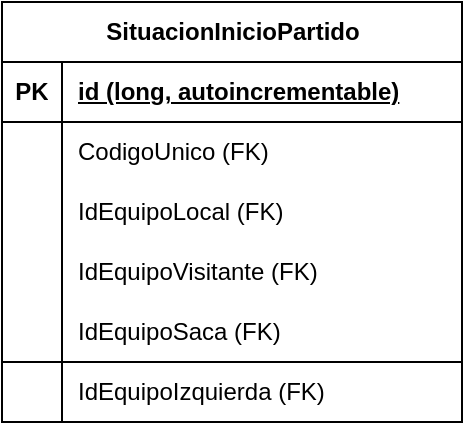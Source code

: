 <mxfile>
    <diagram id="fm2uet7lAsO5M421QCyx" name="Page-1">
        <mxGraphModel dx="1033" dy="1161" grid="1" gridSize="10" guides="1" tooltips="1" connect="1" arrows="1" fold="1" page="1" pageScale="0.25" pageWidth="230" pageHeight="150" math="0" shadow="0">
            <root>
                <mxCell id="0"/>
                <mxCell id="1" parent="0"/>
                <mxCell id="41" value="" style="rounded=0;whiteSpace=wrap;html=1;fillColor=light-dark(#FFFFFF,#FFFFFF);" parent="1" vertex="1">
                    <mxGeometry width="230" height="180" as="geometry"/>
                </mxCell>
                <mxCell id="6" value="SituacionInicioPartido" style="shape=table;startSize=30;container=1;collapsible=1;childLayout=tableLayout;fixedRows=1;rowLines=0;fontStyle=1;align=center;resizeLast=1;strokeColor=light-dark(#000000,#000000);swimlaneFillColor=light-dark(transparent,#FFFFFF);fontColor=light-dark(#000000,#000000);fillColor=light-dark(#FFFFFF,#FFFFFF);fillStyle=solid;html=1;" parent="1" vertex="1">
                    <mxGeometry width="230" height="210" as="geometry"/>
                </mxCell>
                <mxCell id="7" value="" style="shape=tableRow;horizontal=0;startSize=0;swimlaneHead=0;swimlaneBody=0;fillColor=none;collapsible=0;dropTarget=0;points=[[0,0.5],[1,0.5]];portConstraint=eastwest;top=0;left=0;right=0;bottom=1;strokeColor=light-dark(#000000,#000000);swimlaneFillColor=light-dark(transparent,#FFFFFF);fontColor=light-dark(#000000,#000000);" parent="6" vertex="1">
                    <mxGeometry y="30" width="230" height="30" as="geometry"/>
                </mxCell>
                <mxCell id="8" value="PK" style="shape=partialRectangle;connectable=0;fillColor=none;top=0;left=0;bottom=0;right=0;fontStyle=1;overflow=hidden;whiteSpace=wrap;html=1;strokeColor=light-dark(#000000,#000000);swimlaneFillColor=light-dark(transparent,#FFFFFF);fontColor=light-dark(#000000,#000000);" parent="7" vertex="1">
                    <mxGeometry width="30" height="30" as="geometry">
                        <mxRectangle width="30" height="30" as="alternateBounds"/>
                    </mxGeometry>
                </mxCell>
                <mxCell id="9" value="id (long, autoincrementable)" style="shape=partialRectangle;connectable=0;fillColor=none;top=0;left=0;bottom=0;right=0;align=left;spacingLeft=6;fontStyle=5;overflow=hidden;whiteSpace=wrap;html=1;strokeColor=light-dark(#000000,#000000);swimlaneFillColor=light-dark(transparent,#FFFFFF);fontColor=light-dark(#000000,#000000);" parent="7" vertex="1">
                    <mxGeometry x="30" width="200" height="30" as="geometry">
                        <mxRectangle width="200" height="30" as="alternateBounds"/>
                    </mxGeometry>
                </mxCell>
                <mxCell id="54" style="shape=tableRow;horizontal=0;startSize=0;swimlaneHead=0;swimlaneBody=0;fillColor=none;collapsible=0;dropTarget=0;points=[[0,0.5],[1,0.5]];portConstraint=eastwest;top=0;left=0;right=0;bottom=0;strokeColor=light-dark(#000000,#000000);swimlaneFillColor=light-dark(transparent,#FFFFFF);fontColor=light-dark(#000000,#000000);" vertex="1" parent="6">
                    <mxGeometry y="60" width="230" height="30" as="geometry"/>
                </mxCell>
                <mxCell id="55" style="shape=partialRectangle;connectable=0;fillColor=none;top=0;left=0;bottom=0;right=0;editable=1;overflow=hidden;whiteSpace=wrap;html=1;strokeColor=light-dark(#000000,#000000);swimlaneFillColor=light-dark(transparent,#FFFFFF);fontColor=light-dark(#000000,#000000);" vertex="1" parent="54">
                    <mxGeometry width="30" height="30" as="geometry">
                        <mxRectangle width="30" height="30" as="alternateBounds"/>
                    </mxGeometry>
                </mxCell>
                <mxCell id="56" value="CodigoUnico (FK)" style="shape=partialRectangle;connectable=0;fillColor=none;top=0;left=0;bottom=0;right=0;align=left;spacingLeft=6;overflow=hidden;whiteSpace=wrap;strokeColor=light-dark(#000000,#000000);swimlaneFillColor=light-dark(transparent,#FFFFFF);fontColor=light-dark(#000000,#000000);labelBackgroundColor=none;fontStyle=0;html=1;" vertex="1" parent="54">
                    <mxGeometry x="30" width="200" height="30" as="geometry">
                        <mxRectangle width="200" height="30" as="alternateBounds"/>
                    </mxGeometry>
                </mxCell>
                <mxCell id="25" style="shape=tableRow;horizontal=0;startSize=0;swimlaneHead=0;swimlaneBody=0;fillColor=none;collapsible=0;dropTarget=0;points=[[0,0.5],[1,0.5]];portConstraint=eastwest;top=0;left=0;right=0;bottom=0;strokeColor=light-dark(#000000,#000000);swimlaneFillColor=light-dark(transparent,#FFFFFF);fontColor=light-dark(#000000,#000000);" parent="6" vertex="1">
                    <mxGeometry y="90" width="230" height="30" as="geometry"/>
                </mxCell>
                <mxCell id="26" style="shape=partialRectangle;connectable=0;fillColor=none;top=0;left=0;bottom=0;right=0;editable=1;overflow=hidden;whiteSpace=wrap;html=1;strokeColor=light-dark(#000000,#000000);swimlaneFillColor=light-dark(transparent,#FFFFFF);fontColor=light-dark(#000000,#000000);" parent="25" vertex="1">
                    <mxGeometry width="30" height="30" as="geometry">
                        <mxRectangle width="30" height="30" as="alternateBounds"/>
                    </mxGeometry>
                </mxCell>
                <mxCell id="27" value="&lt;font style=&quot;color: light-dark(rgb(0, 0, 0), rgb(0, 0, 0));&quot;&gt;IdEquipoLocal (FK)&lt;/font&gt;" style="shape=partialRectangle;connectable=0;fillColor=none;top=0;left=0;bottom=0;right=0;align=left;spacingLeft=6;overflow=hidden;whiteSpace=wrap;strokeColor=light-dark(#000000,#000000);swimlaneFillColor=light-dark(transparent,#FFFFFF);fontColor=light-dark(#000000,#000000);labelBackgroundColor=none;fontStyle=0;html=1;" parent="25" vertex="1">
                    <mxGeometry x="30" width="200" height="30" as="geometry">
                        <mxRectangle width="200" height="30" as="alternateBounds"/>
                    </mxGeometry>
                </mxCell>
                <mxCell id="42" style="shape=tableRow;horizontal=0;startSize=0;swimlaneHead=0;swimlaneBody=0;fillColor=none;collapsible=0;dropTarget=0;points=[[0,0.5],[1,0.5]];portConstraint=eastwest;top=0;left=0;right=0;bottom=0;strokeColor=light-dark(#000000,#000000);swimlaneFillColor=light-dark(transparent,#FFFFFF);fontColor=light-dark(#000000,#000000);" parent="6" vertex="1">
                    <mxGeometry y="120" width="230" height="30" as="geometry"/>
                </mxCell>
                <mxCell id="43" style="shape=partialRectangle;connectable=0;fillColor=none;top=0;left=0;bottom=0;right=0;editable=1;overflow=hidden;whiteSpace=wrap;html=1;strokeColor=light-dark(#000000,#000000);swimlaneFillColor=light-dark(transparent,#FFFFFF);fontColor=light-dark(#000000,#000000);" parent="42" vertex="1">
                    <mxGeometry width="30" height="30" as="geometry">
                        <mxRectangle width="30" height="30" as="alternateBounds"/>
                    </mxGeometry>
                </mxCell>
                <mxCell id="44" value="IdEquipoVisitante (FK)" style="shape=partialRectangle;connectable=0;fillColor=none;top=0;left=0;bottom=0;right=0;align=left;spacingLeft=6;overflow=hidden;whiteSpace=wrap;strokeColor=light-dark(#000000,#000000);swimlaneFillColor=light-dark(transparent,#FFFFFF);fontColor=light-dark(#000000,#000000);labelBackgroundColor=none;fontStyle=0;html=1;" parent="42" vertex="1">
                    <mxGeometry x="30" width="200" height="30" as="geometry">
                        <mxRectangle width="200" height="30" as="alternateBounds"/>
                    </mxGeometry>
                </mxCell>
                <mxCell id="45" style="shape=tableRow;horizontal=0;startSize=0;swimlaneHead=0;swimlaneBody=0;fillColor=none;collapsible=0;dropTarget=0;points=[[0,0.5],[1,0.5]];portConstraint=eastwest;top=0;left=0;right=0;bottom=0;strokeColor=light-dark(#000000,#000000);swimlaneFillColor=light-dark(transparent,#FFFFFF);fontColor=light-dark(#000000,#000000);" parent="6" vertex="1">
                    <mxGeometry y="150" width="230" height="30" as="geometry"/>
                </mxCell>
                <mxCell id="46" style="shape=partialRectangle;connectable=0;fillColor=none;top=0;left=0;bottom=0;right=0;editable=1;overflow=hidden;whiteSpace=wrap;html=1;strokeColor=light-dark(#000000,#000000);swimlaneFillColor=light-dark(transparent,#FFFFFF);fontColor=light-dark(#000000,#000000);" parent="45" vertex="1">
                    <mxGeometry width="30" height="30" as="geometry">
                        <mxRectangle width="30" height="30" as="alternateBounds"/>
                    </mxGeometry>
                </mxCell>
                <mxCell id="47" value="IdEquipoSaca (FK)" style="shape=partialRectangle;connectable=0;fillColor=none;top=0;left=0;bottom=0;right=0;align=left;spacingLeft=6;overflow=hidden;whiteSpace=wrap;strokeColor=light-dark(#000000,#000000);swimlaneFillColor=light-dark(transparent,#FFFFFF);fontColor=light-dark(#000000,#000000);labelBackgroundColor=none;fontStyle=0;html=1;" parent="45" vertex="1">
                    <mxGeometry x="30" width="200" height="30" as="geometry">
                        <mxRectangle width="200" height="30" as="alternateBounds"/>
                    </mxGeometry>
                </mxCell>
                <mxCell id="51" style="shape=tableRow;horizontal=0;startSize=0;swimlaneHead=0;swimlaneBody=0;fillColor=none;collapsible=0;dropTarget=0;points=[[0,0.5],[1,0.5]];portConstraint=eastwest;top=0;left=0;right=0;bottom=0;strokeColor=light-dark(#000000,#000000);swimlaneFillColor=light-dark(transparent,#FFFFFF);fontColor=light-dark(#000000,#000000);" parent="6" vertex="1">
                    <mxGeometry y="180" width="230" height="30" as="geometry"/>
                </mxCell>
                <mxCell id="52" style="shape=partialRectangle;connectable=0;fillColor=none;top=0;left=0;bottom=0;right=0;editable=1;overflow=hidden;whiteSpace=wrap;html=1;strokeColor=light-dark(#000000,#000000);swimlaneFillColor=light-dark(transparent,#FFFFFF);fontColor=light-dark(#000000,#000000);" parent="51" vertex="1">
                    <mxGeometry width="30" height="30" as="geometry">
                        <mxRectangle width="30" height="30" as="alternateBounds"/>
                    </mxGeometry>
                </mxCell>
                <mxCell id="53" value="IdEquipoIzquierda (FK)" style="shape=partialRectangle;connectable=0;fillColor=none;top=0;left=0;bottom=0;right=0;align=left;spacingLeft=6;overflow=hidden;whiteSpace=wrap;strokeColor=light-dark(#000000,#000000);swimlaneFillColor=light-dark(transparent,#FFFFFF);fontColor=light-dark(#000000,#000000);labelBackgroundColor=none;fontStyle=0;html=1;" parent="51" vertex="1">
                    <mxGeometry x="30" width="200" height="30" as="geometry">
                        <mxRectangle width="200" height="30" as="alternateBounds"/>
                    </mxGeometry>
                </mxCell>
            </root>
        </mxGraphModel>
    </diagram>
</mxfile>